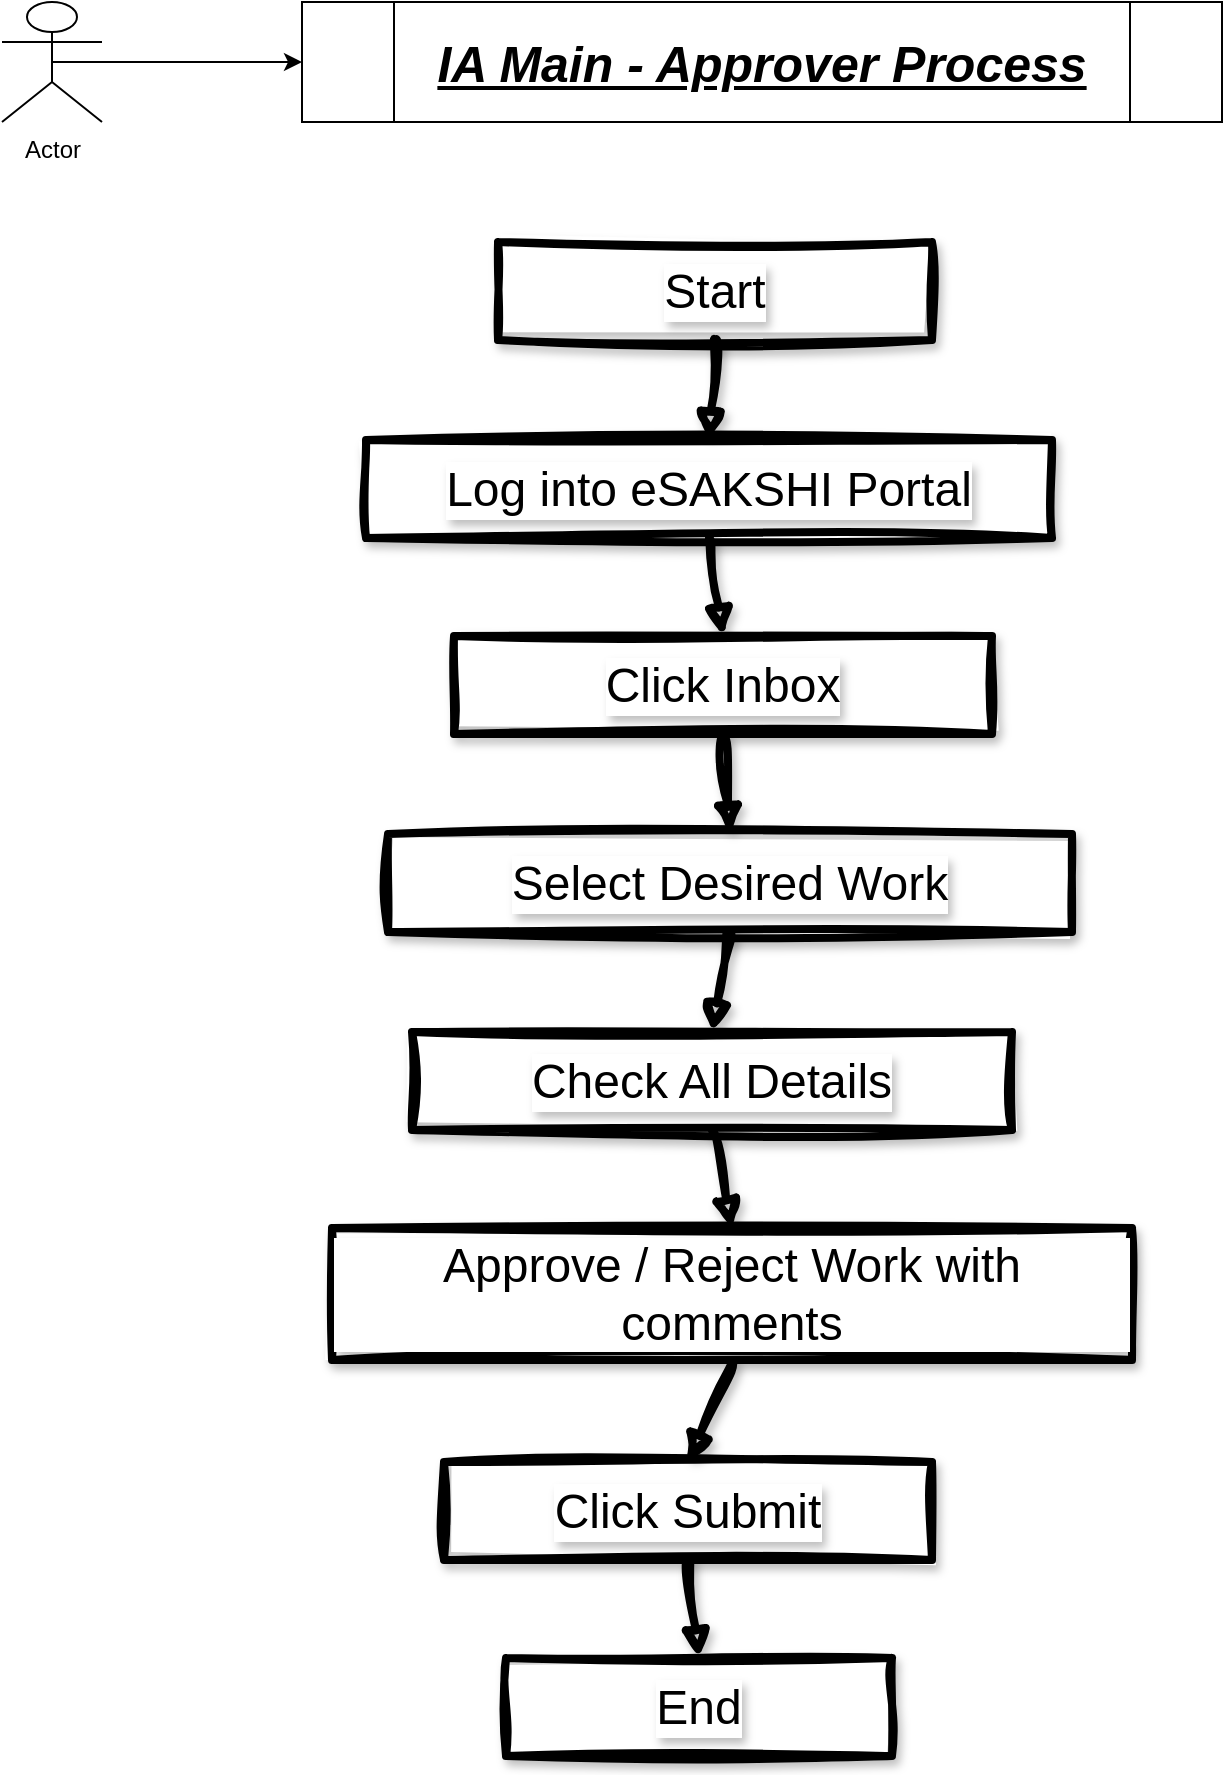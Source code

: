 <mxfile version="24.8.0">
  <diagram name="Page-1" id="Ts7-ZAnGod0rwGZINcZH">
    <mxGraphModel dx="794" dy="446" grid="1" gridSize="10" guides="1" tooltips="1" connect="1" arrows="1" fold="1" page="1" pageScale="1" pageWidth="850" pageHeight="1100" math="0" shadow="0">
      <root>
        <mxCell id="0" />
        <mxCell id="1" parent="0" />
        <mxCell id="yQlLAEXD2l8nc-6WrxBY-1" value="Start" style="whiteSpace=wrap;strokeWidth=4;shadow=1;sketch=1;curveFitting=1;jiggle=2;labelBackgroundColor=default;labelBorderColor=none;textShadow=1;fontSize=24;" vertex="1" parent="1">
          <mxGeometry x="308" y="180" width="217" height="49" as="geometry" />
        </mxCell>
        <mxCell id="yQlLAEXD2l8nc-6WrxBY-2" value="Log into eSAKSHI Portal" style="whiteSpace=wrap;strokeWidth=4;shadow=1;sketch=1;curveFitting=1;jiggle=2;labelBackgroundColor=default;labelBorderColor=none;textShadow=1;fontSize=24;" vertex="1" parent="1">
          <mxGeometry x="242" y="279" width="343" height="49" as="geometry" />
        </mxCell>
        <mxCell id="yQlLAEXD2l8nc-6WrxBY-3" value="Click Inbox" style="whiteSpace=wrap;strokeWidth=4;shadow=1;sketch=1;curveFitting=1;jiggle=2;labelBackgroundColor=default;labelBorderColor=none;textShadow=1;fontSize=24;" vertex="1" parent="1">
          <mxGeometry x="286" y="377" width="269" height="49" as="geometry" />
        </mxCell>
        <mxCell id="yQlLAEXD2l8nc-6WrxBY-4" value="Select Desired Work" style="whiteSpace=wrap;strokeWidth=4;shadow=1;sketch=1;curveFitting=1;jiggle=2;labelBackgroundColor=default;labelBorderColor=none;textShadow=1;fontSize=24;" vertex="1" parent="1">
          <mxGeometry x="253" y="476" width="342" height="49" as="geometry" />
        </mxCell>
        <mxCell id="yQlLAEXD2l8nc-6WrxBY-5" value="Check All Details" style="whiteSpace=wrap;strokeWidth=4;shadow=1;sketch=1;curveFitting=1;jiggle=2;labelBackgroundColor=default;labelBorderColor=none;textShadow=1;fontSize=24;" vertex="1" parent="1">
          <mxGeometry x="265" y="575" width="300" height="49" as="geometry" />
        </mxCell>
        <mxCell id="yQlLAEXD2l8nc-6WrxBY-6" value="Approve / Reject Work with comments" style="whiteSpace=wrap;strokeWidth=4;shadow=1;sketch=1;curveFitting=1;jiggle=2;labelBackgroundColor=default;labelBorderColor=none;textShadow=1;fontSize=24;" vertex="1" parent="1">
          <mxGeometry x="225" y="673" width="400" height="66" as="geometry" />
        </mxCell>
        <mxCell id="yQlLAEXD2l8nc-6WrxBY-7" value="Click Submit" style="whiteSpace=wrap;strokeWidth=4;shadow=1;sketch=1;curveFitting=1;jiggle=2;labelBackgroundColor=default;labelBorderColor=none;textShadow=1;fontSize=24;" vertex="1" parent="1">
          <mxGeometry x="281" y="790" width="244" height="49" as="geometry" />
        </mxCell>
        <mxCell id="yQlLAEXD2l8nc-6WrxBY-8" value="End" style="whiteSpace=wrap;strokeWidth=4;shadow=1;sketch=1;curveFitting=1;jiggle=2;labelBackgroundColor=default;labelBorderColor=none;textShadow=1;fontSize=24;" vertex="1" parent="1">
          <mxGeometry x="312" y="888" width="193" height="49" as="geometry" />
        </mxCell>
        <mxCell id="yQlLAEXD2l8nc-6WrxBY-9" value="" style="curved=1;startArrow=none;endArrow=block;exitX=0.5;exitY=0.99;entryX=0.5;entryY=-0.01;rounded=0;strokeWidth=4;shadow=1;sketch=1;curveFitting=1;jiggle=2;labelBackgroundColor=default;labelBorderColor=none;textShadow=1;fontSize=24;" edge="1" parent="1" source="yQlLAEXD2l8nc-6WrxBY-1" target="yQlLAEXD2l8nc-6WrxBY-2">
          <mxGeometry relative="1" as="geometry">
            <Array as="points" />
          </mxGeometry>
        </mxCell>
        <mxCell id="yQlLAEXD2l8nc-6WrxBY-10" value="" style="curved=1;startArrow=none;endArrow=block;exitX=0.5;exitY=0.99;entryX=0.5;entryY=0.01;rounded=0;strokeWidth=4;shadow=1;sketch=1;curveFitting=1;jiggle=2;labelBackgroundColor=default;labelBorderColor=none;textShadow=1;fontSize=24;" edge="1" parent="1" source="yQlLAEXD2l8nc-6WrxBY-2" target="yQlLAEXD2l8nc-6WrxBY-3">
          <mxGeometry relative="1" as="geometry">
            <Array as="points" />
          </mxGeometry>
        </mxCell>
        <mxCell id="yQlLAEXD2l8nc-6WrxBY-11" value="" style="curved=1;startArrow=none;endArrow=block;exitX=0.5;exitY=1;entryX=0.5;entryY=0;rounded=0;strokeWidth=4;shadow=1;sketch=1;curveFitting=1;jiggle=2;labelBackgroundColor=default;labelBorderColor=none;textShadow=1;fontSize=24;" edge="1" parent="1" source="yQlLAEXD2l8nc-6WrxBY-3" target="yQlLAEXD2l8nc-6WrxBY-4">
          <mxGeometry relative="1" as="geometry">
            <Array as="points" />
          </mxGeometry>
        </mxCell>
        <mxCell id="yQlLAEXD2l8nc-6WrxBY-12" value="" style="curved=1;startArrow=none;endArrow=block;exitX=0.5;exitY=0.99;entryX=0.5;entryY=-0.01;rounded=0;strokeWidth=4;shadow=1;sketch=1;curveFitting=1;jiggle=2;labelBackgroundColor=default;labelBorderColor=none;textShadow=1;fontSize=24;" edge="1" parent="1" source="yQlLAEXD2l8nc-6WrxBY-4" target="yQlLAEXD2l8nc-6WrxBY-5">
          <mxGeometry relative="1" as="geometry">
            <Array as="points" />
          </mxGeometry>
        </mxCell>
        <mxCell id="yQlLAEXD2l8nc-6WrxBY-13" value="" style="curved=1;startArrow=none;endArrow=block;exitX=0.5;exitY=0.99;entryX=0.5;entryY=0.01;rounded=0;strokeWidth=4;shadow=1;sketch=1;curveFitting=1;jiggle=2;labelBackgroundColor=default;labelBorderColor=none;textShadow=1;fontSize=24;" edge="1" parent="1" source="yQlLAEXD2l8nc-6WrxBY-5" target="yQlLAEXD2l8nc-6WrxBY-6">
          <mxGeometry relative="1" as="geometry">
            <Array as="points" />
          </mxGeometry>
        </mxCell>
        <mxCell id="yQlLAEXD2l8nc-6WrxBY-14" value="" style="curved=1;startArrow=none;endArrow=block;exitX=0.5;exitY=1.01;entryX=0.5;entryY=-0.01;rounded=0;strokeWidth=4;shadow=1;sketch=1;curveFitting=1;jiggle=2;labelBackgroundColor=default;labelBorderColor=none;textShadow=1;fontSize=24;" edge="1" parent="1" source="yQlLAEXD2l8nc-6WrxBY-6" target="yQlLAEXD2l8nc-6WrxBY-7">
          <mxGeometry relative="1" as="geometry">
            <Array as="points" />
          </mxGeometry>
        </mxCell>
        <mxCell id="yQlLAEXD2l8nc-6WrxBY-15" value="" style="curved=1;startArrow=none;endArrow=block;exitX=0.5;exitY=0.99;entryX=0.5;entryY=0.01;rounded=0;strokeWidth=4;shadow=1;sketch=1;curveFitting=1;jiggle=2;labelBackgroundColor=default;labelBorderColor=none;textShadow=1;fontSize=24;" edge="1" parent="1" source="yQlLAEXD2l8nc-6WrxBY-7" target="yQlLAEXD2l8nc-6WrxBY-8">
          <mxGeometry relative="1" as="geometry">
            <Array as="points" />
          </mxGeometry>
        </mxCell>
        <mxCell id="yQlLAEXD2l8nc-6WrxBY-16" value="Actor" style="shape=umlActor;verticalLabelPosition=bottom;verticalAlign=top;html=1;outlineConnect=0;" vertex="1" parent="1">
          <mxGeometry x="60" y="60" width="50" height="60" as="geometry" />
        </mxCell>
        <mxCell id="yQlLAEXD2l8nc-6WrxBY-17" value="&lt;font style=&quot;font-size: 25px;&quot;&gt;&lt;b&gt;&lt;i&gt;&lt;u&gt;IA Main - Approver Process&lt;/u&gt;&lt;/i&gt;&lt;/b&gt;&lt;/font&gt;" style="shape=process;whiteSpace=wrap;html=1;backgroundOutline=1;" vertex="1" parent="1">
          <mxGeometry x="210" y="60" width="460" height="60" as="geometry" />
        </mxCell>
        <mxCell id="yQlLAEXD2l8nc-6WrxBY-18" style="edgeStyle=orthogonalEdgeStyle;rounded=0;orthogonalLoop=1;jettySize=auto;html=1;exitX=0.5;exitY=0.5;exitDx=0;exitDy=0;exitPerimeter=0;entryX=0;entryY=0.5;entryDx=0;entryDy=0;fontSize=17;" edge="1" parent="1" source="yQlLAEXD2l8nc-6WrxBY-16" target="yQlLAEXD2l8nc-6WrxBY-17">
          <mxGeometry relative="1" as="geometry" />
        </mxCell>
      </root>
    </mxGraphModel>
  </diagram>
</mxfile>
